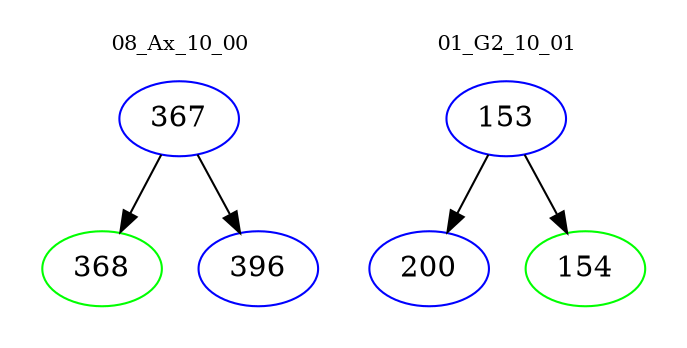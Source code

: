 digraph{
subgraph cluster_0 {
color = white
label = "08_Ax_10_00";
fontsize=10;
T0_367 [label="367", color="blue"]
T0_367 -> T0_368 [color="black"]
T0_368 [label="368", color="green"]
T0_367 -> T0_396 [color="black"]
T0_396 [label="396", color="blue"]
}
subgraph cluster_1 {
color = white
label = "01_G2_10_01";
fontsize=10;
T1_153 [label="153", color="blue"]
T1_153 -> T1_200 [color="black"]
T1_200 [label="200", color="blue"]
T1_153 -> T1_154 [color="black"]
T1_154 [label="154", color="green"]
}
}
